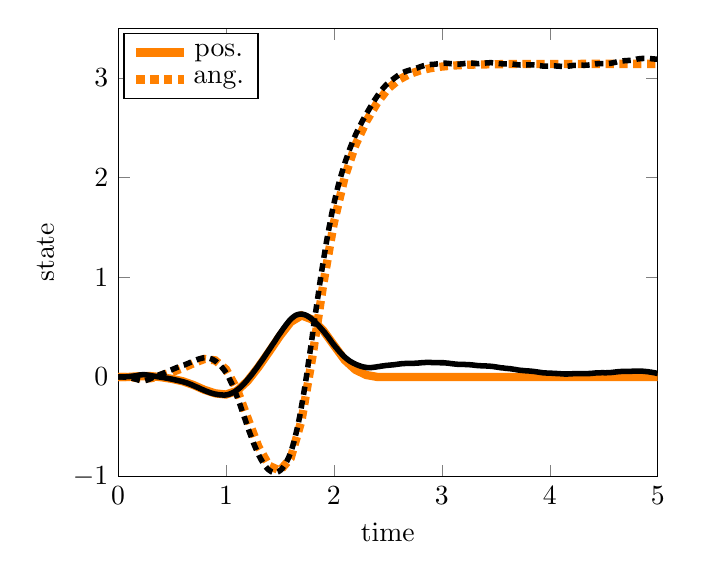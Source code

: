 \begin{tikzpicture}[]
\begin{axis}[legend style = {{at={(0.01,0.99)},anchor=north west}}, ylabel = {state}, xmin = {0.0}, xmax = {5.0}, axis equal image = {false}, ymax = {3.5}, xlabel = {time}, hide axis = {false}, ymin = {-1}]\addplot+ [mark = {}, color=orange, line width=3pt]coordinates {
(0.0, 0.0)
(0.1, 1.518e-18)
(0.2, 0.007)
(0.3, 0.008)
(0.4, -0.003)
(0.5, -0.02)
(0.6, -0.044)
(0.7, -0.082)
(0.8, -0.13)
(0.9, -0.165)
(1.0, -0.177)
(1.1, -0.141)
(1.2, -0.041)
(1.3, 0.098)
(1.4, 0.253)
(1.5, 0.412)
(1.6, 0.552)
(1.7, 0.617)
(1.8, 0.576)
(1.9, 0.467)
(2.0, 0.318)
(2.1, 0.17)
(2.2, 0.071)
(2.3, 0.019)
(2.4, -4.808e-6)
(2.5, -4.808e-6)
(2.6, -4.808e-6)
(2.7, -4.808e-6)
(2.8, -4.808e-6)
(2.9, -4.808e-6)
(3.0, -4.808e-6)
(3.1, -4.808e-6)
(3.2, -4.808e-6)
(3.3, -4.808e-6)
(3.4, -4.808e-6)
(3.5, -4.808e-6)
(3.6, -4.808e-6)
(3.7, -4.808e-6)
(3.8, -4.808e-6)
(3.9, -4.808e-6)
(4.0, -4.808e-6)
(4.1, -4.808e-6)
(4.2, -4.808e-6)
(4.3, -4.808e-6)
(4.4, -4.808e-6)
(4.5, -4.808e-6)
(4.6, -4.808e-6)
(4.7, -4.808e-6)
(4.8, -4.808e-6)
(4.9, -2.404e-6)
(5.0, 0.0)
};
\addplot+ [mark = {}, color=orange, line width=3pt, densely dashed]coordinates {
(0.0, 0.0)
(0.1, -3.036e-18)
(0.2, -0.014)
(0.3, -0.014)
(0.4, 0.013)
(0.5, 0.048)
(0.6, 0.089)
(0.7, 0.138)
(0.8, 0.18)
(0.9, 0.166)
(1.0, 0.076)
(1.1, -0.12)
(1.2, -0.413)
(1.3, -0.7)
(1.4, -0.892)
(1.5, -0.941)
(1.6, -0.814)
(1.7, -0.436)
(1.8, 0.199)
(1.9, 0.921)
(2.0, 1.549)
(2.1, 2.006)
(2.2, 2.329)
(2.3, 2.566)
(2.4, 2.75)
(2.5, 2.892)
(2.6, 2.982)
(2.7, 3.04)
(2.8, 3.077)
(2.9, 3.1)
(3.0, 3.115)
(3.1, 3.125)
(3.2, 3.131)
(3.3, 3.135)
(3.4, 3.137)
(3.5, 3.139)
(3.6, 3.14)
(3.7, 3.14)
(3.8, 3.141)
(3.9, 3.141)
(4.0, 3.141)
(4.1, 3.141)
(4.2, 3.141)
(4.3, 3.142)
(4.4, 3.142)
(4.5, 3.142)
(4.6, 3.142)
(4.7, 3.142)
(4.8, 3.142)
(4.9, 3.142)
(5.0, 3.142)
};
\addplot+ [mark = {}, color=black, line width=2pt]coordinates {
(0.0, 0.0)
(0.01, -0.0)
(0.02, -0.0)
(0.029, -0.0)
(0.039, 4.634e-5)
(0.049, 0.0)
(0.059, 0.001)
(0.069, 0.001)
(0.079, 0.002)
(0.088, 0.002)
(0.098, 0.003)
(0.108, 0.004)
(0.118, 0.005)
(0.128, 0.007)
(0.138, 0.008)
(0.147, 0.009)
(0.157, 0.011)
(0.167, 0.012)
(0.177, 0.014)
(0.187, 0.016)
(0.196, 0.018)
(0.206, 0.02)
(0.216, 0.021)
(0.226, 0.022)
(0.236, 0.022)
(0.246, 0.022)
(0.255, 0.021)
(0.265, 0.02)
(0.275, 0.018)
(0.285, 0.017)
(0.295, 0.015)
(0.305, 0.013)
(0.314, 0.011)
(0.324, 0.009)
(0.334, 0.008)
(0.344, 0.006)
(0.354, 0.004)
(0.363, 0.002)
(0.373, 0.001)
(0.383, -0.001)
(0.393, -0.002)
(0.403, -0.004)
(0.413, -0.005)
(0.422, -0.007)
(0.432, -0.009)
(0.442, -0.011)
(0.452, -0.013)
(0.462, -0.015)
(0.472, -0.017)
(0.481, -0.019)
(0.491, -0.021)
(0.501, -0.023)
(0.511, -0.026)
(0.521, -0.028)
(0.53, -0.03)
(0.54, -0.033)
(0.55, -0.035)
(0.56, -0.038)
(0.57, -0.04)
(0.58, -0.043)
(0.589, -0.045)
(0.599, -0.048)
(0.609, -0.051)
(0.619, -0.054)
(0.629, -0.058)
(0.639, -0.061)
(0.648, -0.065)
(0.658, -0.069)
(0.668, -0.073)
(0.678, -0.077)
(0.688, -0.082)
(0.697, -0.087)
(0.707, -0.091)
(0.717, -0.096)
(0.727, -0.101)
(0.737, -0.105)
(0.747, -0.11)
(0.756, -0.115)
(0.766, -0.12)
(0.776, -0.125)
(0.786, -0.129)
(0.796, -0.134)
(0.806, -0.139)
(0.815, -0.143)
(0.825, -0.147)
(0.835, -0.151)
(0.845, -0.155)
(0.855, -0.159)
(0.864, -0.162)
(0.874, -0.165)
(0.884, -0.168)
(0.894, -0.171)
(0.904, -0.173)
(0.914, -0.175)
(0.923, -0.177)
(0.933, -0.178)
(0.943, -0.18)
(0.953, -0.181)
(0.963, -0.181)
(0.972, -0.182)
(0.982, -0.182)
(0.992, -0.182)
(1.002, -0.18)
(1.012, -0.179)
(1.022, -0.176)
(1.031, -0.173)
(1.041, -0.169)
(1.051, -0.164)
(1.061, -0.159)
(1.071, -0.154)
(1.081, -0.148)
(1.09, -0.141)
(1.1, -0.133)
(1.11, -0.125)
(1.12, -0.117)
(1.13, -0.108)
(1.139, -0.098)
(1.149, -0.088)
(1.159, -0.077)
(1.169, -0.066)
(1.179, -0.054)
(1.189, -0.042)
(1.198, -0.03)
(1.208, -0.017)
(1.218, -0.004)
(1.228, 0.009)
(1.238, 0.023)
(1.248, 0.037)
(1.257, 0.051)
(1.267, 0.065)
(1.277, 0.079)
(1.287, 0.094)
(1.297, 0.109)
(1.306, 0.124)
(1.316, 0.139)
(1.326, 0.154)
(1.336, 0.169)
(1.346, 0.185)
(1.356, 0.201)
(1.365, 0.216)
(1.375, 0.232)
(1.385, 0.249)
(1.395, 0.265)
(1.405, 0.281)
(1.415, 0.297)
(1.424, 0.313)
(1.434, 0.329)
(1.444, 0.345)
(1.454, 0.361)
(1.464, 0.378)
(1.473, 0.394)
(1.483, 0.41)
(1.493, 0.426)
(1.503, 0.441)
(1.513, 0.457)
(1.523, 0.472)
(1.532, 0.487)
(1.542, 0.501)
(1.552, 0.516)
(1.562, 0.53)
(1.572, 0.544)
(1.582, 0.557)
(1.591, 0.569)
(1.601, 0.58)
(1.611, 0.59)
(1.621, 0.599)
(1.631, 0.607)
(1.64, 0.614)
(1.65, 0.62)
(1.66, 0.624)
(1.67, 0.627)
(1.68, 0.63)
(1.69, 0.631)
(1.699, 0.63)
(1.709, 0.629)
(1.719, 0.627)
(1.729, 0.624)
(1.739, 0.62)
(1.749, 0.615)
(1.758, 0.609)
(1.768, 0.602)
(1.778, 0.595)
(1.788, 0.587)
(1.798, 0.578)
(1.807, 0.569)
(1.817, 0.559)
(1.827, 0.549)
(1.837, 0.538)
(1.847, 0.527)
(1.857, 0.516)
(1.866, 0.504)
(1.876, 0.492)
(1.886, 0.48)
(1.896, 0.468)
(1.906, 0.455)
(1.916, 0.443)
(1.925, 0.429)
(1.935, 0.416)
(1.945, 0.402)
(1.955, 0.387)
(1.965, 0.373)
(1.974, 0.358)
(1.984, 0.343)
(1.994, 0.329)
(2.004, 0.316)
(2.014, 0.302)
(2.024, 0.29)
(2.033, 0.277)
(2.043, 0.264)
(2.053, 0.252)
(2.063, 0.24)
(2.073, 0.228)
(2.083, 0.217)
(2.092, 0.207)
(2.102, 0.197)
(2.112, 0.188)
(2.122, 0.179)
(2.132, 0.171)
(2.141, 0.163)
(2.151, 0.156)
(2.161, 0.15)
(2.171, 0.144)
(2.181, 0.138)
(2.191, 0.133)
(2.2, 0.128)
(2.21, 0.123)
(2.22, 0.119)
(2.23, 0.114)
(2.24, 0.111)
(2.25, 0.107)
(2.259, 0.104)
(2.269, 0.101)
(2.279, 0.099)
(2.289, 0.097)
(2.299, 0.095)
(2.308, 0.094)
(2.318, 0.094)
(2.328, 0.094)
(2.338, 0.094)
(2.348, 0.094)
(2.358, 0.095)
(2.367, 0.096)
(2.377, 0.098)
(2.387, 0.099)
(2.397, 0.101)
(2.407, 0.103)
(2.417, 0.104)
(2.426, 0.106)
(2.436, 0.108)
(2.446, 0.109)
(2.456, 0.111)
(2.466, 0.112)
(2.475, 0.114)
(2.485, 0.115)
(2.495, 0.116)
(2.505, 0.117)
(2.515, 0.118)
(2.525, 0.119)
(2.534, 0.12)
(2.544, 0.121)
(2.554, 0.122)
(2.564, 0.123)
(2.574, 0.125)
(2.583, 0.126)
(2.593, 0.128)
(2.603, 0.129)
(2.613, 0.131)
(2.623, 0.132)
(2.633, 0.133)
(2.642, 0.133)
(2.652, 0.134)
(2.662, 0.135)
(2.672, 0.135)
(2.682, 0.135)
(2.692, 0.135)
(2.701, 0.135)
(2.711, 0.135)
(2.721, 0.136)
(2.731, 0.136)
(2.741, 0.136)
(2.75, 0.137)
(2.76, 0.138)
(2.77, 0.138)
(2.78, 0.139)
(2.79, 0.14)
(2.8, 0.141)
(2.809, 0.142)
(2.819, 0.143)
(2.829, 0.144)
(2.839, 0.144)
(2.849, 0.145)
(2.859, 0.145)
(2.868, 0.145)
(2.878, 0.145)
(2.888, 0.145)
(2.898, 0.145)
(2.908, 0.144)
(2.917, 0.144)
(2.927, 0.143)
(2.937, 0.143)
(2.947, 0.143)
(2.957, 0.143)
(2.967, 0.143)
(2.976, 0.143)
(2.986, 0.142)
(2.996, 0.142)
(3.006, 0.142)
(3.016, 0.142)
(3.026, 0.141)
(3.035, 0.14)
(3.045, 0.139)
(3.055, 0.138)
(3.065, 0.137)
(3.075, 0.135)
(3.084, 0.134)
(3.094, 0.133)
(3.104, 0.131)
(3.114, 0.13)
(3.124, 0.129)
(3.134, 0.128)
(3.143, 0.127)
(3.153, 0.126)
(3.163, 0.126)
(3.173, 0.125)
(3.183, 0.125)
(3.193, 0.125)
(3.202, 0.125)
(3.212, 0.125)
(3.222, 0.124)
(3.232, 0.124)
(3.242, 0.124)
(3.251, 0.123)
(3.261, 0.122)
(3.271, 0.121)
(3.281, 0.12)
(3.291, 0.119)
(3.301, 0.118)
(3.31, 0.116)
(3.32, 0.115)
(3.33, 0.114)
(3.34, 0.113)
(3.35, 0.113)
(3.36, 0.112)
(3.369, 0.111)
(3.379, 0.111)
(3.389, 0.11)
(3.399, 0.11)
(3.409, 0.11)
(3.418, 0.109)
(3.428, 0.109)
(3.438, 0.108)
(3.448, 0.107)
(3.458, 0.106)
(3.468, 0.105)
(3.477, 0.104)
(3.487, 0.102)
(3.497, 0.101)
(3.507, 0.099)
(3.517, 0.097)
(3.527, 0.095)
(3.536, 0.094)
(3.546, 0.092)
(3.556, 0.091)
(3.566, 0.09)
(3.576, 0.089)
(3.585, 0.087)
(3.595, 0.086)
(3.605, 0.085)
(3.615, 0.084)
(3.625, 0.083)
(3.635, 0.082)
(3.644, 0.08)
(3.654, 0.079)
(3.664, 0.077)
(3.674, 0.075)
(3.684, 0.074)
(3.694, 0.072)
(3.703, 0.07)
(3.713, 0.068)
(3.723, 0.067)
(3.733, 0.066)
(3.743, 0.065)
(3.752, 0.064)
(3.762, 0.063)
(3.772, 0.062)
(3.782, 0.061)
(3.792, 0.06)
(3.802, 0.06)
(3.811, 0.059)
(3.821, 0.058)
(3.831, 0.057)
(3.841, 0.056)
(3.851, 0.055)
(3.861, 0.053)
(3.87, 0.052)
(3.88, 0.05)
(3.89, 0.049)
(3.9, 0.047)
(3.91, 0.046)
(3.919, 0.044)
(3.929, 0.043)
(3.939, 0.041)
(3.949, 0.04)
(3.959, 0.04)
(3.969, 0.039)
(3.978, 0.038)
(3.988, 0.038)
(3.998, 0.037)
(4.008, 0.037)
(4.018, 0.037)
(4.028, 0.036)
(4.037, 0.036)
(4.047, 0.035)
(4.057, 0.034)
(4.067, 0.034)
(4.077, 0.033)
(4.086, 0.032)
(4.096, 0.032)
(4.106, 0.031)
(4.116, 0.03)
(4.126, 0.03)
(4.136, 0.029)
(4.145, 0.029)
(4.155, 0.029)
(4.165, 0.029)
(4.175, 0.03)
(4.185, 0.03)
(4.194, 0.031)
(4.204, 0.031)
(4.214, 0.032)
(4.224, 0.032)
(4.234, 0.033)
(4.244, 0.033)
(4.253, 0.033)
(4.263, 0.033)
(4.273, 0.033)
(4.283, 0.033)
(4.293, 0.033)
(4.303, 0.033)
(4.312, 0.032)
(4.322, 0.032)
(4.332, 0.032)
(4.342, 0.033)
(4.352, 0.033)
(4.361, 0.034)
(4.371, 0.034)
(4.381, 0.035)
(4.391, 0.036)
(4.401, 0.037)
(4.411, 0.038)
(4.42, 0.039)
(4.43, 0.04)
(4.44, 0.04)
(4.45, 0.041)
(4.46, 0.041)
(4.47, 0.041)
(4.479, 0.042)
(4.489, 0.042)
(4.499, 0.042)
(4.509, 0.041)
(4.519, 0.041)
(4.528, 0.042)
(4.538, 0.042)
(4.548, 0.042)
(4.558, 0.043)
(4.568, 0.044)
(4.578, 0.045)
(4.587, 0.046)
(4.597, 0.048)
(4.607, 0.049)
(4.617, 0.05)
(4.627, 0.051)
(4.637, 0.053)
(4.646, 0.053)
(4.656, 0.054)
(4.666, 0.055)
(4.676, 0.055)
(4.686, 0.055)
(4.695, 0.056)
(4.705, 0.056)
(4.715, 0.056)
(4.725, 0.056)
(4.735, 0.056)
(4.745, 0.056)
(4.754, 0.056)
(4.764, 0.057)
(4.774, 0.057)
(4.784, 0.057)
(4.794, 0.058)
(4.804, 0.058)
(4.813, 0.058)
(4.823, 0.058)
(4.833, 0.058)
(4.843, 0.058)
(4.853, 0.058)
(4.862, 0.057)
(4.872, 0.056)
(4.882, 0.055)
(4.892, 0.054)
(4.902, 0.053)
(4.912, 0.052)
(4.921, 0.05)
(4.931, 0.048)
(4.941, 0.047)
(4.951, 0.045)
(4.961, 0.043)
(4.971, 0.041)
(4.98, 0.039)
(4.99, 0.036)
(5.0, 0.034)
};
\addlegendentry{pos.}
\addplot+ [mark = {}, color=black, line width=2pt, densely dashed]coordinates {
(0.0, 0.0)
(0.01, 9.124e-5)
(0.02, 0.0)
(0.029, 5.368e-5)
(0.039, -0.0)
(0.049, -0.001)
(0.059, -0.002)
(0.069, -0.003)
(0.079, -0.004)
(0.088, -0.005)
(0.098, -0.006)
(0.108, -0.008)
(0.118, -0.01)
(0.128, -0.013)
(0.138, -0.015)
(0.147, -0.018)
(0.157, -0.021)
(0.167, -0.024)
(0.177, -0.027)
(0.187, -0.031)
(0.196, -0.034)
(0.206, -0.037)
(0.216, -0.039)
(0.226, -0.04)
(0.236, -0.04)
(0.246, -0.039)
(0.255, -0.036)
(0.265, -0.033)
(0.275, -0.029)
(0.285, -0.025)
(0.295, -0.02)
(0.305, -0.015)
(0.314, -0.01)
(0.324, -0.005)
(0.334, -0.001)
(0.344, 0.004)
(0.354, 0.009)
(0.363, 0.013)
(0.373, 0.017)
(0.383, 0.022)
(0.393, 0.026)
(0.403, 0.03)
(0.413, 0.034)
(0.422, 0.038)
(0.432, 0.042)
(0.442, 0.047)
(0.452, 0.051)
(0.462, 0.056)
(0.472, 0.06)
(0.481, 0.065)
(0.491, 0.069)
(0.501, 0.074)
(0.511, 0.079)
(0.521, 0.083)
(0.53, 0.087)
(0.54, 0.092)
(0.55, 0.096)
(0.56, 0.1)
(0.57, 0.104)
(0.58, 0.107)
(0.589, 0.111)
(0.599, 0.115)
(0.609, 0.118)
(0.619, 0.122)
(0.629, 0.127)
(0.639, 0.131)
(0.648, 0.135)
(0.658, 0.14)
(0.668, 0.145)
(0.678, 0.149)
(0.688, 0.154)
(0.697, 0.159)
(0.707, 0.164)
(0.717, 0.168)
(0.727, 0.172)
(0.737, 0.175)
(0.747, 0.179)
(0.756, 0.182)
(0.766, 0.185)
(0.776, 0.187)
(0.786, 0.19)
(0.796, 0.191)
(0.806, 0.192)
(0.815, 0.192)
(0.825, 0.191)
(0.835, 0.19)
(0.845, 0.188)
(0.855, 0.184)
(0.864, 0.181)
(0.874, 0.176)
(0.884, 0.171)
(0.894, 0.164)
(0.904, 0.157)
(0.914, 0.149)
(0.923, 0.14)
(0.933, 0.131)
(0.943, 0.12)
(0.953, 0.109)
(0.963, 0.097)
(0.972, 0.084)
(0.982, 0.071)
(0.992, 0.056)
(1.002, 0.04)
(1.012, 0.022)
(1.022, 0.003)
(1.031, -0.018)
(1.041, -0.04)
(1.051, -0.062)
(1.061, -0.086)
(1.071, -0.111)
(1.081, -0.137)
(1.09, -0.164)
(1.1, -0.192)
(1.11, -0.22)
(1.12, -0.249)
(1.13, -0.279)
(1.139, -0.309)
(1.149, -0.34)
(1.159, -0.371)
(1.169, -0.402)
(1.179, -0.433)
(1.189, -0.465)
(1.198, -0.495)
(1.208, -0.526)
(1.218, -0.556)
(1.228, -0.585)
(1.238, -0.614)
(1.248, -0.641)
(1.257, -0.669)
(1.267, -0.695)
(1.277, -0.72)
(1.287, -0.745)
(1.297, -0.768)
(1.306, -0.79)
(1.316, -0.811)
(1.326, -0.831)
(1.336, -0.849)
(1.346, -0.866)
(1.356, -0.882)
(1.365, -0.897)
(1.375, -0.91)
(1.385, -0.922)
(1.395, -0.932)
(1.405, -0.94)
(1.415, -0.947)
(1.424, -0.953)
(1.434, -0.957)
(1.444, -0.959)
(1.454, -0.96)
(1.464, -0.959)
(1.473, -0.956)
(1.483, -0.952)
(1.493, -0.946)
(1.503, -0.938)
(1.513, -0.928)
(1.523, -0.916)
(1.532, -0.902)
(1.542, -0.887)
(1.552, -0.869)
(1.562, -0.85)
(1.572, -0.829)
(1.582, -0.806)
(1.591, -0.78)
(1.601, -0.751)
(1.611, -0.719)
(1.621, -0.684)
(1.631, -0.646)
(1.64, -0.606)
(1.65, -0.562)
(1.66, -0.515)
(1.67, -0.465)
(1.68, -0.413)
(1.69, -0.357)
(1.699, -0.299)
(1.709, -0.238)
(1.719, -0.174)
(1.729, -0.108)
(1.739, -0.04)
(1.749, 0.029)
(1.758, 0.1)
(1.768, 0.173)
(1.778, 0.247)
(1.788, 0.321)
(1.798, 0.396)
(1.807, 0.472)
(1.817, 0.547)
(1.827, 0.622)
(1.837, 0.697)
(1.847, 0.771)
(1.857, 0.844)
(1.866, 0.916)
(1.876, 0.987)
(1.886, 1.057)
(1.896, 1.124)
(1.906, 1.191)
(1.916, 1.256)
(1.925, 1.319)
(1.935, 1.38)
(1.945, 1.44)
(1.955, 1.497)
(1.965, 1.553)
(1.974, 1.607)
(1.984, 1.659)
(1.994, 1.709)
(2.004, 1.758)
(2.014, 1.804)
(2.024, 1.849)
(2.033, 1.891)
(2.043, 1.933)
(2.053, 1.972)
(2.063, 2.01)
(2.073, 2.046)
(2.083, 2.082)
(2.092, 2.116)
(2.102, 2.149)
(2.112, 2.181)
(2.122, 2.212)
(2.132, 2.242)
(2.141, 2.271)
(2.151, 2.3)
(2.161, 2.327)
(2.171, 2.354)
(2.181, 2.38)
(2.191, 2.405)
(2.2, 2.429)
(2.21, 2.453)
(2.22, 2.475)
(2.23, 2.497)
(2.24, 2.518)
(2.25, 2.539)
(2.259, 2.559)
(2.269, 2.579)
(2.279, 2.598)
(2.289, 2.617)
(2.299, 2.636)
(2.308, 2.654)
(2.318, 2.672)
(2.328, 2.691)
(2.338, 2.709)
(2.348, 2.727)
(2.358, 2.744)
(2.367, 2.762)
(2.377, 2.779)
(2.387, 2.796)
(2.397, 2.812)
(2.407, 2.828)
(2.417, 2.843)
(2.426, 2.858)
(2.436, 2.872)
(2.446, 2.885)
(2.456, 2.898)
(2.466, 2.91)
(2.475, 2.921)
(2.485, 2.932)
(2.495, 2.942)
(2.505, 2.951)
(2.515, 2.96)
(2.525, 2.968)
(2.534, 2.977)
(2.544, 2.985)
(2.554, 2.993)
(2.564, 3.002)
(2.574, 3.009)
(2.583, 3.017)
(2.593, 3.025)
(2.603, 3.032)
(2.613, 3.039)
(2.623, 3.045)
(2.633, 3.051)
(2.642, 3.057)
(2.652, 3.061)
(2.662, 3.066)
(2.672, 3.069)
(2.682, 3.073)
(2.692, 3.076)
(2.701, 3.079)
(2.711, 3.082)
(2.721, 3.085)
(2.731, 3.088)
(2.741, 3.091)
(2.75, 3.094)
(2.76, 3.098)
(2.77, 3.101)
(2.78, 3.105)
(2.79, 3.109)
(2.8, 3.113)
(2.809, 3.116)
(2.819, 3.12)
(2.829, 3.123)
(2.839, 3.126)
(2.849, 3.129)
(2.859, 3.131)
(2.868, 3.133)
(2.878, 3.134)
(2.888, 3.135)
(2.898, 3.136)
(2.908, 3.137)
(2.917, 3.137)
(2.927, 3.138)
(2.937, 3.139)
(2.947, 3.14)
(2.957, 3.142)
(2.967, 3.143)
(2.976, 3.144)
(2.986, 3.145)
(2.996, 3.146)
(3.006, 3.147)
(3.016, 3.148)
(3.026, 3.149)
(3.035, 3.149)
(3.045, 3.148)
(3.055, 3.147)
(3.065, 3.146)
(3.075, 3.145)
(3.084, 3.144)
(3.094, 3.143)
(3.104, 3.142)
(3.114, 3.141)
(3.124, 3.14)
(3.134, 3.139)
(3.143, 3.139)
(3.153, 3.139)
(3.163, 3.14)
(3.173, 3.141)
(3.183, 3.142)
(3.193, 3.143)
(3.202, 3.144)
(3.212, 3.146)
(3.222, 3.147)
(3.232, 3.148)
(3.242, 3.149)
(3.251, 3.149)
(3.261, 3.149)
(3.271, 3.149)
(3.281, 3.149)
(3.291, 3.148)
(3.301, 3.147)
(3.31, 3.146)
(3.32, 3.146)
(3.33, 3.145)
(3.34, 3.145)
(3.35, 3.146)
(3.36, 3.146)
(3.369, 3.147)
(3.379, 3.147)
(3.389, 3.149)
(3.399, 3.15)
(3.409, 3.151)
(3.418, 3.152)
(3.428, 3.153)
(3.438, 3.153)
(3.448, 3.154)
(3.458, 3.154)
(3.468, 3.153)
(3.477, 3.152)
(3.487, 3.151)
(3.497, 3.15)
(3.507, 3.148)
(3.517, 3.147)
(3.527, 3.146)
(3.536, 3.145)
(3.546, 3.144)
(3.556, 3.143)
(3.566, 3.143)
(3.576, 3.143)
(3.585, 3.143)
(3.595, 3.143)
(3.605, 3.143)
(3.615, 3.143)
(3.625, 3.142)
(3.635, 3.142)
(3.644, 3.141)
(3.654, 3.14)
(3.664, 3.139)
(3.674, 3.137)
(3.684, 3.136)
(3.694, 3.135)
(3.703, 3.133)
(3.713, 3.132)
(3.723, 3.131)
(3.733, 3.131)
(3.743, 3.131)
(3.752, 3.131)
(3.762, 3.131)
(3.772, 3.131)
(3.782, 3.131)
(3.792, 3.132)
(3.802, 3.132)
(3.811, 3.133)
(3.821, 3.133)
(3.831, 3.133)
(3.841, 3.132)
(3.851, 3.132)
(3.861, 3.131)
(3.87, 3.13)
(3.88, 3.128)
(3.89, 3.127)
(3.9, 3.125)
(3.91, 3.124)
(3.919, 3.122)
(3.929, 3.121)
(3.939, 3.12)
(3.949, 3.119)
(3.959, 3.119)
(3.969, 3.119)
(3.978, 3.119)
(3.988, 3.119)
(3.998, 3.119)
(4.008, 3.12)
(4.018, 3.121)
(4.028, 3.121)
(4.037, 3.121)
(4.047, 3.121)
(4.057, 3.121)
(4.067, 3.12)
(4.077, 3.12)
(4.086, 3.119)
(4.096, 3.118)
(4.106, 3.118)
(4.116, 3.117)
(4.126, 3.117)
(4.136, 3.117)
(4.145, 3.117)
(4.155, 3.118)
(4.165, 3.119)
(4.175, 3.12)
(4.185, 3.121)
(4.194, 3.122)
(4.204, 3.124)
(4.214, 3.126)
(4.224, 3.127)
(4.234, 3.128)
(4.244, 3.128)
(4.253, 3.129)
(4.263, 3.129)
(4.273, 3.129)
(4.283, 3.129)
(4.293, 3.129)
(4.303, 3.129)
(4.312, 3.128)
(4.322, 3.128)
(4.332, 3.129)
(4.342, 3.129)
(4.352, 3.13)
(4.361, 3.131)
(4.371, 3.132)
(4.381, 3.134)
(4.391, 3.136)
(4.401, 3.137)
(4.411, 3.139)
(4.42, 3.141)
(4.43, 3.142)
(4.44, 3.143)
(4.45, 3.144)
(4.46, 3.144)
(4.47, 3.145)
(4.479, 3.145)
(4.489, 3.145)
(4.499, 3.145)
(4.509, 3.144)
(4.519, 3.144)
(4.528, 3.144)
(4.538, 3.145)
(4.548, 3.146)
(4.558, 3.147)
(4.568, 3.149)
(4.578, 3.151)
(4.587, 3.153)
(4.597, 3.156)
(4.607, 3.158)
(4.617, 3.161)
(4.627, 3.164)
(4.637, 3.166)
(4.646, 3.168)
(4.656, 3.17)
(4.666, 3.171)
(4.676, 3.172)
(4.686, 3.173)
(4.695, 3.174)
(4.705, 3.175)
(4.715, 3.175)
(4.725, 3.176)
(4.735, 3.177)
(4.745, 3.178)
(4.754, 3.179)
(4.764, 3.181)
(4.774, 3.183)
(4.784, 3.184)
(4.794, 3.186)
(4.804, 3.189)
(4.813, 3.191)
(4.823, 3.192)
(4.833, 3.194)
(4.843, 3.195)
(4.853, 3.196)
(4.862, 3.196)
(4.872, 3.197)
(4.882, 3.197)
(4.892, 3.197)
(4.902, 3.197)
(4.912, 3.196)
(4.921, 3.196)
(4.931, 3.195)
(4.941, 3.194)
(4.951, 3.193)
(4.961, 3.193)
(4.971, 3.191)
(4.98, 3.19)
(4.99, 3.189)
(5.0, 3.188)
};
\addlegendentry{ang.}
\end{axis}

\end{tikzpicture}
